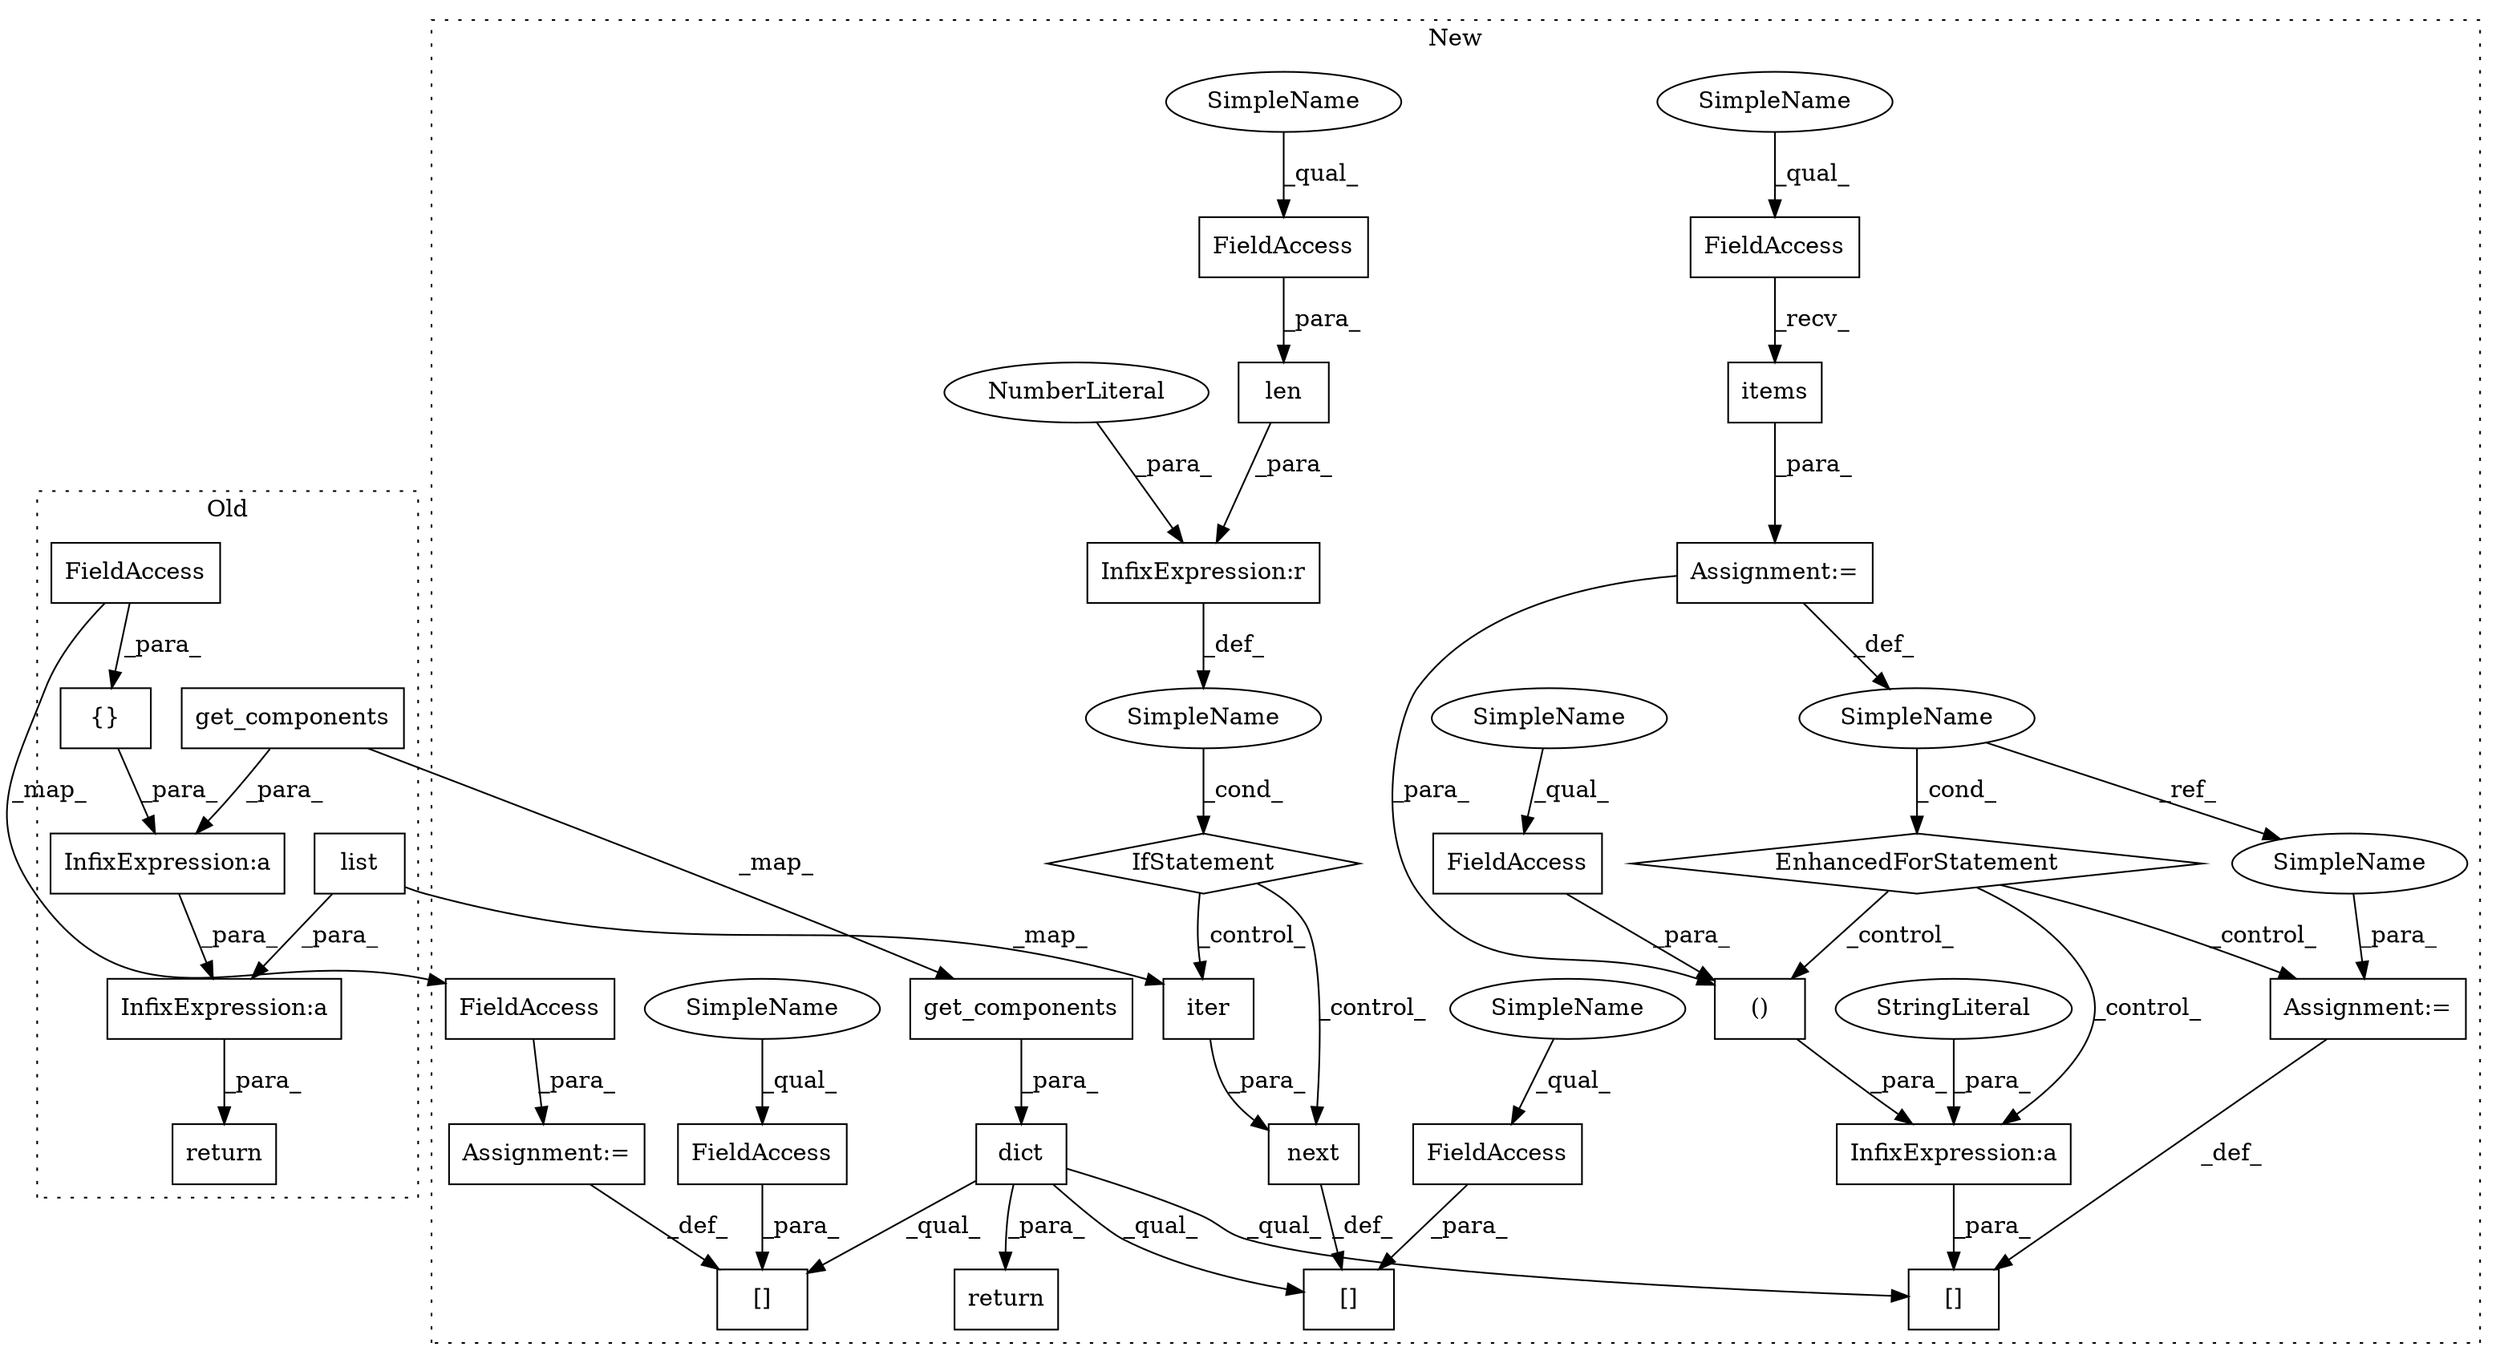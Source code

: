 digraph G {
subgraph cluster0 {
1 [label="get_components" a="32" s="11906" l="16" shape="box"];
3 [label="InfixExpression:a" a="27" s="12030" l="3" shape="box"];
4 [label="{}" a="4" s="12042,12074" l="1,1" shape="box"];
5 [label="return" a="41" s="12005" l="7" shape="box"];
7 [label="InfixExpression:a" a="27" s="12076" l="3" shape="box"];
12 [label="list" a="32" s="11959,11998" l="5,1" shape="box"];
35 [label="FieldAccess" a="22" s="12043" l="11" shape="box"];
label = "Old";
style="dotted";
}
subgraph cluster1 {
2 [label="get_components" a="32" s="12028" l="16" shape="box"];
6 [label="return" a="41" s="12587" l="7" shape="box"];
8 [label="[]" a="2" s="12476,12527" l="7,1" shape="box"];
9 [label="next" a="32" s="12529,12574" l="5,1" shape="box"];
10 [label="SimpleName" a="42" s="" l="" shape="ellipse"];
11 [label="iter" a="32" s="12534,12573" l="5,1" shape="box"];
13 [label="[]" a="2" s="12311,12401" l="7,1" shape="box"];
14 [label="InfixExpression:a" a="27" s="12326" l="10" shape="box"];
15 [label="()" a="106" s="12336" l="63" shape="box"];
16 [label="[]" a="2" s="12051,12089" l="7,1" shape="box"];
17 [label="EnhancedForStatement" a="70" s="12181,12301" l="68,2" shape="diamond"];
18 [label="SimpleName" a="42" s="12253" l="12" shape="ellipse"];
19 [label="StringLiteral" a="45" s="12319" l="7" shape="ellipse"];
20 [label="InfixExpression:r" a="27" s="12461" l="4" shape="box"];
21 [label="NumberLiteral" a="34" s="12465" l="1" shape="ellipse"];
22 [label="len" a="32" s="12431,12460" l="4,1" shape="box"];
23 [label="FieldAccess" a="22" s="12058" l="31" shape="box"];
24 [label="FieldAccess" a="22" s="12336" l="44" shape="box"];
25 [label="FieldAccess" a="22" s="12435" l="25" shape="box"];
26 [label="FieldAccess" a="22" s="12268" l="25" shape="box"];
27 [label="FieldAccess" a="22" s="12483" l="44" shape="box"];
28 [label="IfStatement" a="25" s="12427,12466" l="4,2" shape="diamond"];
29 [label="dict" a="32" s="11996,12044" l="5,1" shape="box"];
30 [label="items" a="32" s="12294" l="7" shape="box"];
31 [label="Assignment:=" a="7" s="12402" l="1" shape="box"];
32 [label="Assignment:=" a="7" s="12181,12301" l="68,2" shape="box"];
33 [label="Assignment:=" a="7" s="12090" l="1" shape="box"];
34 [label="FieldAccess" a="22" s="12091" l="11" shape="box"];
36 [label="SimpleName" a="42" s="12403" l="12" shape="ellipse"];
37 [label="SimpleName" a="42" s="12435" l="4" shape="ellipse"];
38 [label="SimpleName" a="42" s="12268" l="4" shape="ellipse"];
39 [label="SimpleName" a="42" s="12336" l="14" shape="ellipse"];
40 [label="SimpleName" a="42" s="12483" l="14" shape="ellipse"];
41 [label="SimpleName" a="42" s="12058" l="14" shape="ellipse"];
label = "New";
style="dotted";
}
1 -> 2 [label="_map_"];
1 -> 3 [label="_para_"];
2 -> 29 [label="_para_"];
3 -> 7 [label="_para_"];
4 -> 3 [label="_para_"];
7 -> 5 [label="_para_"];
9 -> 8 [label="_def_"];
10 -> 28 [label="_cond_"];
11 -> 9 [label="_para_"];
12 -> 11 [label="_map_"];
12 -> 7 [label="_para_"];
14 -> 13 [label="_para_"];
15 -> 14 [label="_para_"];
17 -> 31 [label="_control_"];
17 -> 15 [label="_control_"];
17 -> 14 [label="_control_"];
18 -> 17 [label="_cond_"];
18 -> 36 [label="_ref_"];
19 -> 14 [label="_para_"];
20 -> 10 [label="_def_"];
21 -> 20 [label="_para_"];
22 -> 20 [label="_para_"];
23 -> 16 [label="_para_"];
24 -> 15 [label="_para_"];
25 -> 22 [label="_para_"];
26 -> 30 [label="_recv_"];
27 -> 8 [label="_para_"];
28 -> 11 [label="_control_"];
28 -> 9 [label="_control_"];
29 -> 8 [label="_qual_"];
29 -> 16 [label="_qual_"];
29 -> 6 [label="_para_"];
29 -> 13 [label="_qual_"];
30 -> 32 [label="_para_"];
31 -> 13 [label="_def_"];
32 -> 18 [label="_def_"];
32 -> 15 [label="_para_"];
33 -> 16 [label="_def_"];
34 -> 33 [label="_para_"];
35 -> 34 [label="_map_"];
35 -> 4 [label="_para_"];
36 -> 31 [label="_para_"];
37 -> 25 [label="_qual_"];
38 -> 26 [label="_qual_"];
39 -> 24 [label="_qual_"];
40 -> 27 [label="_qual_"];
41 -> 23 [label="_qual_"];
}